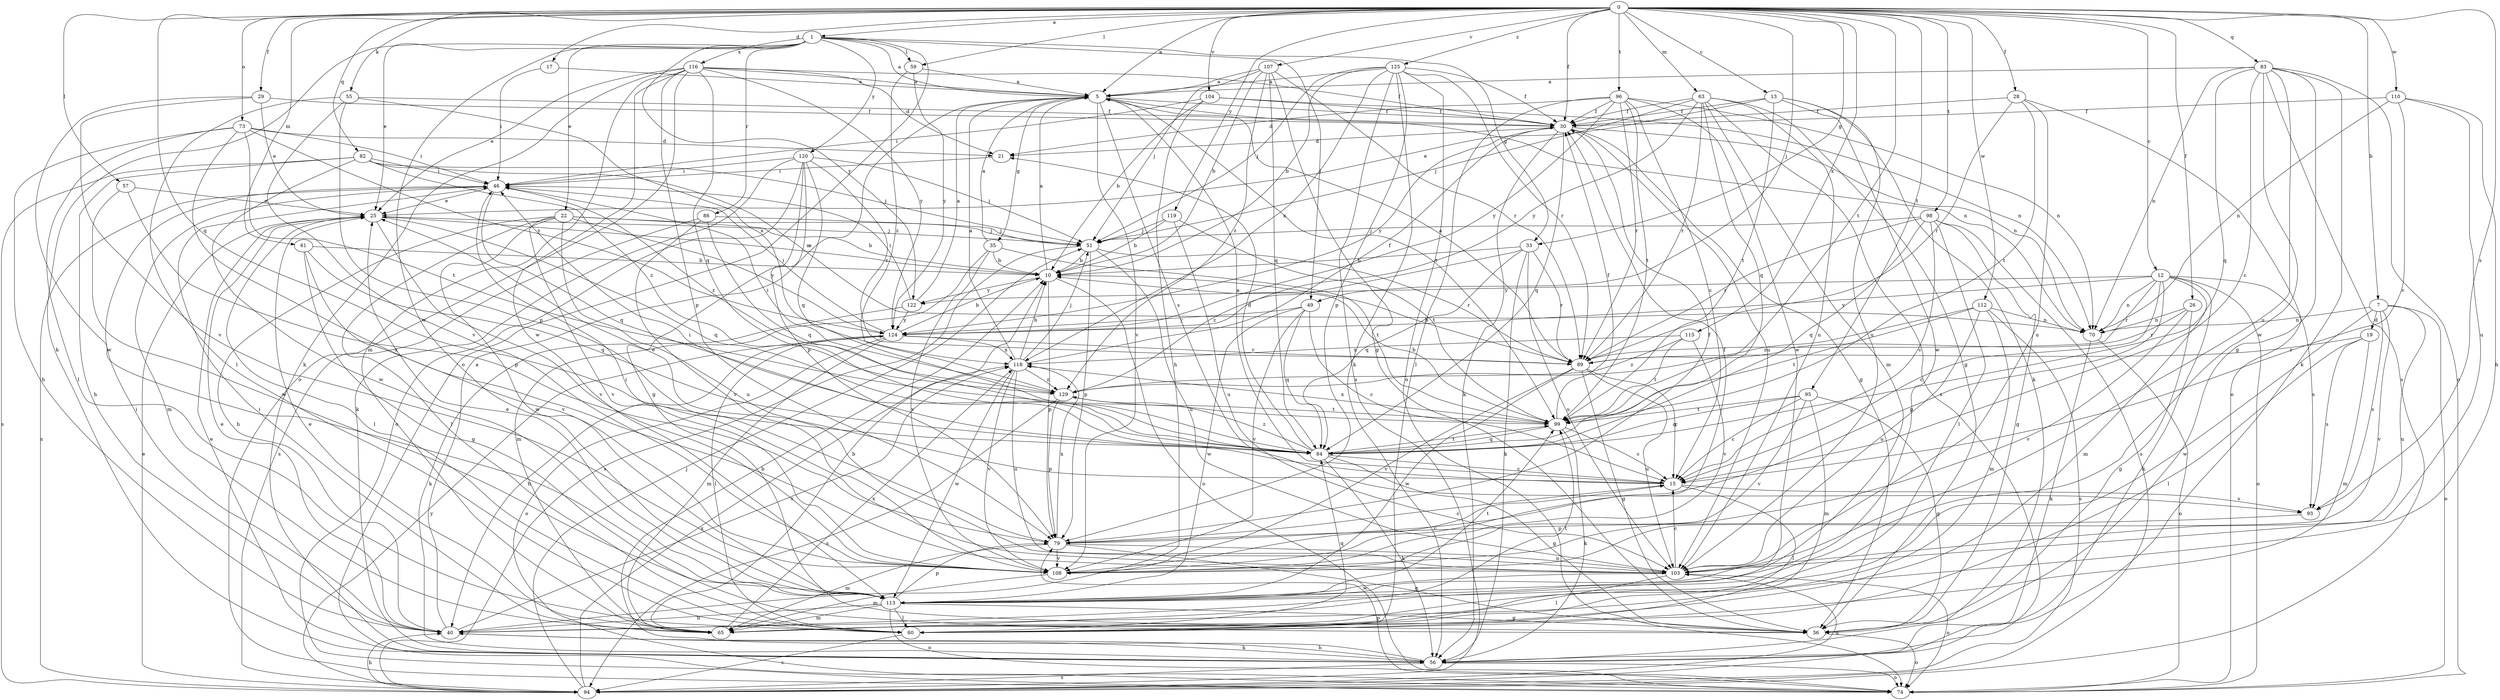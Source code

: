 strict digraph  {
0;
1;
5;
7;
10;
12;
13;
15;
17;
19;
21;
22;
25;
26;
28;
29;
30;
33;
35;
36;
40;
46;
49;
51;
55;
56;
57;
59;
60;
61;
63;
65;
70;
73;
74;
79;
82;
83;
84;
86;
89;
93;
94;
95;
96;
98;
99;
103;
104;
107;
108;
110;
112;
113;
115;
116;
118;
119;
120;
122;
124;
125;
129;
0 -> 1  [label=a];
0 -> 5  [label=a];
0 -> 7  [label=b];
0 -> 12  [label=c];
0 -> 13  [label=c];
0 -> 17  [label=d];
0 -> 26  [label=f];
0 -> 28  [label=f];
0 -> 29  [label=f];
0 -> 30  [label=f];
0 -> 33  [label=g];
0 -> 49  [label=j];
0 -> 55  [label=k];
0 -> 57  [label=l];
0 -> 59  [label=l];
0 -> 61  [label=m];
0 -> 63  [label=m];
0 -> 73  [label=o];
0 -> 82  [label=q];
0 -> 83  [label=q];
0 -> 84  [label=q];
0 -> 93  [label=s];
0 -> 95  [label=t];
0 -> 96  [label=t];
0 -> 98  [label=t];
0 -> 99  [label=t];
0 -> 104  [label=v];
0 -> 107  [label=v];
0 -> 110  [label=w];
0 -> 112  [label=w];
0 -> 115  [label=x];
0 -> 119  [label=y];
0 -> 125  [label=z];
1 -> 5  [label=a];
1 -> 22  [label=e];
1 -> 25  [label=e];
1 -> 33  [label=g];
1 -> 49  [label=j];
1 -> 56  [label=k];
1 -> 59  [label=l];
1 -> 74  [label=o];
1 -> 86  [label=r];
1 -> 113  [label=w];
1 -> 116  [label=x];
1 -> 120  [label=y];
1 -> 122  [label=y];
5 -> 30  [label=f];
5 -> 35  [label=g];
5 -> 70  [label=n];
5 -> 93  [label=s];
5 -> 99  [label=t];
5 -> 108  [label=v];
7 -> 19  [label=d];
7 -> 70  [label=n];
7 -> 74  [label=o];
7 -> 93  [label=s];
7 -> 103  [label=u];
7 -> 108  [label=v];
7 -> 113  [label=w];
10 -> 5  [label=a];
10 -> 25  [label=e];
10 -> 74  [label=o];
10 -> 79  [label=p];
10 -> 122  [label=y];
12 -> 15  [label=c];
12 -> 56  [label=k];
12 -> 65  [label=m];
12 -> 70  [label=n];
12 -> 74  [label=o];
12 -> 79  [label=p];
12 -> 89  [label=r];
12 -> 93  [label=s];
12 -> 122  [label=y];
12 -> 124  [label=y];
13 -> 25  [label=e];
13 -> 30  [label=f];
13 -> 56  [label=k];
13 -> 99  [label=t];
13 -> 103  [label=u];
13 -> 113  [label=w];
15 -> 5  [label=a];
15 -> 25  [label=e];
15 -> 46  [label=i];
15 -> 60  [label=l];
15 -> 93  [label=s];
17 -> 5  [label=a];
17 -> 46  [label=i];
19 -> 60  [label=l];
19 -> 65  [label=m];
19 -> 89  [label=r];
19 -> 93  [label=s];
21 -> 46  [label=i];
22 -> 10  [label=b];
22 -> 40  [label=h];
22 -> 51  [label=j];
22 -> 60  [label=l];
22 -> 103  [label=u];
22 -> 108  [label=v];
22 -> 113  [label=w];
22 -> 124  [label=y];
25 -> 51  [label=j];
25 -> 60  [label=l];
25 -> 84  [label=q];
25 -> 108  [label=v];
26 -> 36  [label=g];
26 -> 70  [label=n];
26 -> 89  [label=r];
26 -> 108  [label=v];
28 -> 30  [label=f];
28 -> 74  [label=o];
28 -> 89  [label=r];
28 -> 99  [label=t];
28 -> 103  [label=u];
29 -> 25  [label=e];
29 -> 30  [label=f];
29 -> 108  [label=v];
29 -> 113  [label=w];
30 -> 21  [label=d];
30 -> 36  [label=g];
30 -> 56  [label=k];
30 -> 70  [label=n];
30 -> 84  [label=q];
30 -> 103  [label=u];
30 -> 124  [label=y];
33 -> 10  [label=b];
33 -> 56  [label=k];
33 -> 84  [label=q];
33 -> 89  [label=r];
33 -> 103  [label=u];
33 -> 129  [label=z];
35 -> 5  [label=a];
35 -> 10  [label=b];
35 -> 65  [label=m];
35 -> 99  [label=t];
35 -> 108  [label=v];
36 -> 74  [label=o];
40 -> 5  [label=a];
40 -> 25  [label=e];
40 -> 46  [label=i];
40 -> 56  [label=k];
40 -> 99  [label=t];
40 -> 118  [label=x];
46 -> 25  [label=e];
46 -> 65  [label=m];
46 -> 84  [label=q];
46 -> 94  [label=s];
46 -> 129  [label=z];
49 -> 15  [label=c];
49 -> 84  [label=q];
49 -> 108  [label=v];
49 -> 113  [label=w];
49 -> 124  [label=y];
51 -> 10  [label=b];
51 -> 79  [label=p];
51 -> 89  [label=r];
51 -> 94  [label=s];
51 -> 103  [label=u];
55 -> 30  [label=f];
55 -> 60  [label=l];
55 -> 79  [label=p];
55 -> 108  [label=v];
55 -> 118  [label=x];
56 -> 10  [label=b];
56 -> 25  [label=e];
56 -> 40  [label=h];
56 -> 74  [label=o];
56 -> 94  [label=s];
57 -> 25  [label=e];
57 -> 79  [label=p];
57 -> 113  [label=w];
59 -> 5  [label=a];
59 -> 124  [label=y];
59 -> 129  [label=z];
60 -> 84  [label=q];
60 -> 94  [label=s];
61 -> 10  [label=b];
61 -> 36  [label=g];
61 -> 84  [label=q];
61 -> 108  [label=v];
63 -> 30  [label=f];
63 -> 36  [label=g];
63 -> 51  [label=j];
63 -> 65  [label=m];
63 -> 84  [label=q];
63 -> 89  [label=r];
63 -> 94  [label=s];
63 -> 103  [label=u];
63 -> 124  [label=y];
65 -> 10  [label=b];
65 -> 25  [label=e];
65 -> 46  [label=i];
65 -> 118  [label=x];
70 -> 56  [label=k];
70 -> 74  [label=o];
73 -> 21  [label=d];
73 -> 40  [label=h];
73 -> 46  [label=i];
73 -> 60  [label=l];
73 -> 99  [label=t];
73 -> 103  [label=u];
73 -> 124  [label=y];
74 -> 79  [label=p];
79 -> 15  [label=c];
79 -> 30  [label=f];
79 -> 36  [label=g];
79 -> 65  [label=m];
79 -> 103  [label=u];
79 -> 108  [label=v];
79 -> 118  [label=x];
82 -> 40  [label=h];
82 -> 46  [label=i];
82 -> 51  [label=j];
82 -> 70  [label=n];
82 -> 94  [label=s];
82 -> 113  [label=w];
82 -> 129  [label=z];
83 -> 5  [label=a];
83 -> 15  [label=c];
83 -> 36  [label=g];
83 -> 56  [label=k];
83 -> 70  [label=n];
83 -> 74  [label=o];
83 -> 84  [label=q];
83 -> 94  [label=s];
83 -> 103  [label=u];
83 -> 113  [label=w];
84 -> 15  [label=c];
84 -> 21  [label=d];
84 -> 36  [label=g];
84 -> 56  [label=k];
84 -> 99  [label=t];
84 -> 129  [label=z];
86 -> 51  [label=j];
86 -> 84  [label=q];
86 -> 94  [label=s];
86 -> 108  [label=v];
89 -> 5  [label=a];
89 -> 10  [label=b];
89 -> 15  [label=c];
89 -> 36  [label=g];
89 -> 103  [label=u];
89 -> 108  [label=v];
89 -> 113  [label=w];
93 -> 79  [label=p];
94 -> 25  [label=e];
94 -> 40  [label=h];
94 -> 51  [label=j];
94 -> 103  [label=u];
94 -> 118  [label=x];
94 -> 124  [label=y];
95 -> 15  [label=c];
95 -> 36  [label=g];
95 -> 65  [label=m];
95 -> 84  [label=q];
95 -> 99  [label=t];
95 -> 108  [label=v];
96 -> 15  [label=c];
96 -> 21  [label=d];
96 -> 30  [label=f];
96 -> 60  [label=l];
96 -> 70  [label=n];
96 -> 89  [label=r];
96 -> 99  [label=t];
96 -> 113  [label=w];
96 -> 124  [label=y];
98 -> 15  [label=c];
98 -> 36  [label=g];
98 -> 51  [label=j];
98 -> 60  [label=l];
98 -> 84  [label=q];
98 -> 89  [label=r];
98 -> 94  [label=s];
99 -> 10  [label=b];
99 -> 15  [label=c];
99 -> 30  [label=f];
99 -> 56  [label=k];
99 -> 84  [label=q];
99 -> 118  [label=x];
103 -> 15  [label=c];
103 -> 46  [label=i];
103 -> 60  [label=l];
103 -> 74  [label=o];
103 -> 113  [label=w];
104 -> 10  [label=b];
104 -> 30  [label=f];
104 -> 40  [label=h];
104 -> 46  [label=i];
104 -> 70  [label=n];
107 -> 5  [label=a];
107 -> 10  [label=b];
107 -> 36  [label=g];
107 -> 51  [label=j];
107 -> 84  [label=q];
107 -> 89  [label=r];
107 -> 129  [label=z];
108 -> 15  [label=c];
108 -> 30  [label=f];
108 -> 65  [label=m];
110 -> 15  [label=c];
110 -> 30  [label=f];
110 -> 40  [label=h];
110 -> 70  [label=n];
110 -> 103  [label=u];
112 -> 65  [label=m];
112 -> 70  [label=n];
112 -> 94  [label=s];
112 -> 99  [label=t];
112 -> 103  [label=u];
112 -> 129  [label=z];
113 -> 25  [label=e];
113 -> 36  [label=g];
113 -> 40  [label=h];
113 -> 60  [label=l];
113 -> 65  [label=m];
113 -> 74  [label=o];
113 -> 79  [label=p];
113 -> 99  [label=t];
115 -> 99  [label=t];
115 -> 108  [label=v];
115 -> 118  [label=x];
115 -> 129  [label=z];
116 -> 5  [label=a];
116 -> 21  [label=d];
116 -> 25  [label=e];
116 -> 30  [label=f];
116 -> 56  [label=k];
116 -> 65  [label=m];
116 -> 74  [label=o];
116 -> 79  [label=p];
116 -> 84  [label=q];
116 -> 113  [label=w];
116 -> 124  [label=y];
118 -> 5  [label=a];
118 -> 10  [label=b];
118 -> 30  [label=f];
118 -> 51  [label=j];
118 -> 103  [label=u];
118 -> 108  [label=v];
118 -> 113  [label=w];
118 -> 129  [label=z];
119 -> 10  [label=b];
119 -> 51  [label=j];
119 -> 99  [label=t];
119 -> 103  [label=u];
120 -> 36  [label=g];
120 -> 46  [label=i];
120 -> 51  [label=j];
120 -> 56  [label=k];
120 -> 74  [label=o];
120 -> 79  [label=p];
120 -> 84  [label=q];
120 -> 89  [label=r];
122 -> 5  [label=a];
122 -> 46  [label=i];
122 -> 56  [label=k];
122 -> 124  [label=y];
124 -> 10  [label=b];
124 -> 40  [label=h];
124 -> 46  [label=i];
124 -> 60  [label=l];
124 -> 65  [label=m];
124 -> 74  [label=o];
124 -> 89  [label=r];
124 -> 118  [label=x];
125 -> 5  [label=a];
125 -> 10  [label=b];
125 -> 30  [label=f];
125 -> 51  [label=j];
125 -> 56  [label=k];
125 -> 74  [label=o];
125 -> 79  [label=p];
125 -> 89  [label=r];
125 -> 94  [label=s];
125 -> 118  [label=x];
129 -> 46  [label=i];
129 -> 79  [label=p];
129 -> 94  [label=s];
129 -> 99  [label=t];
}
